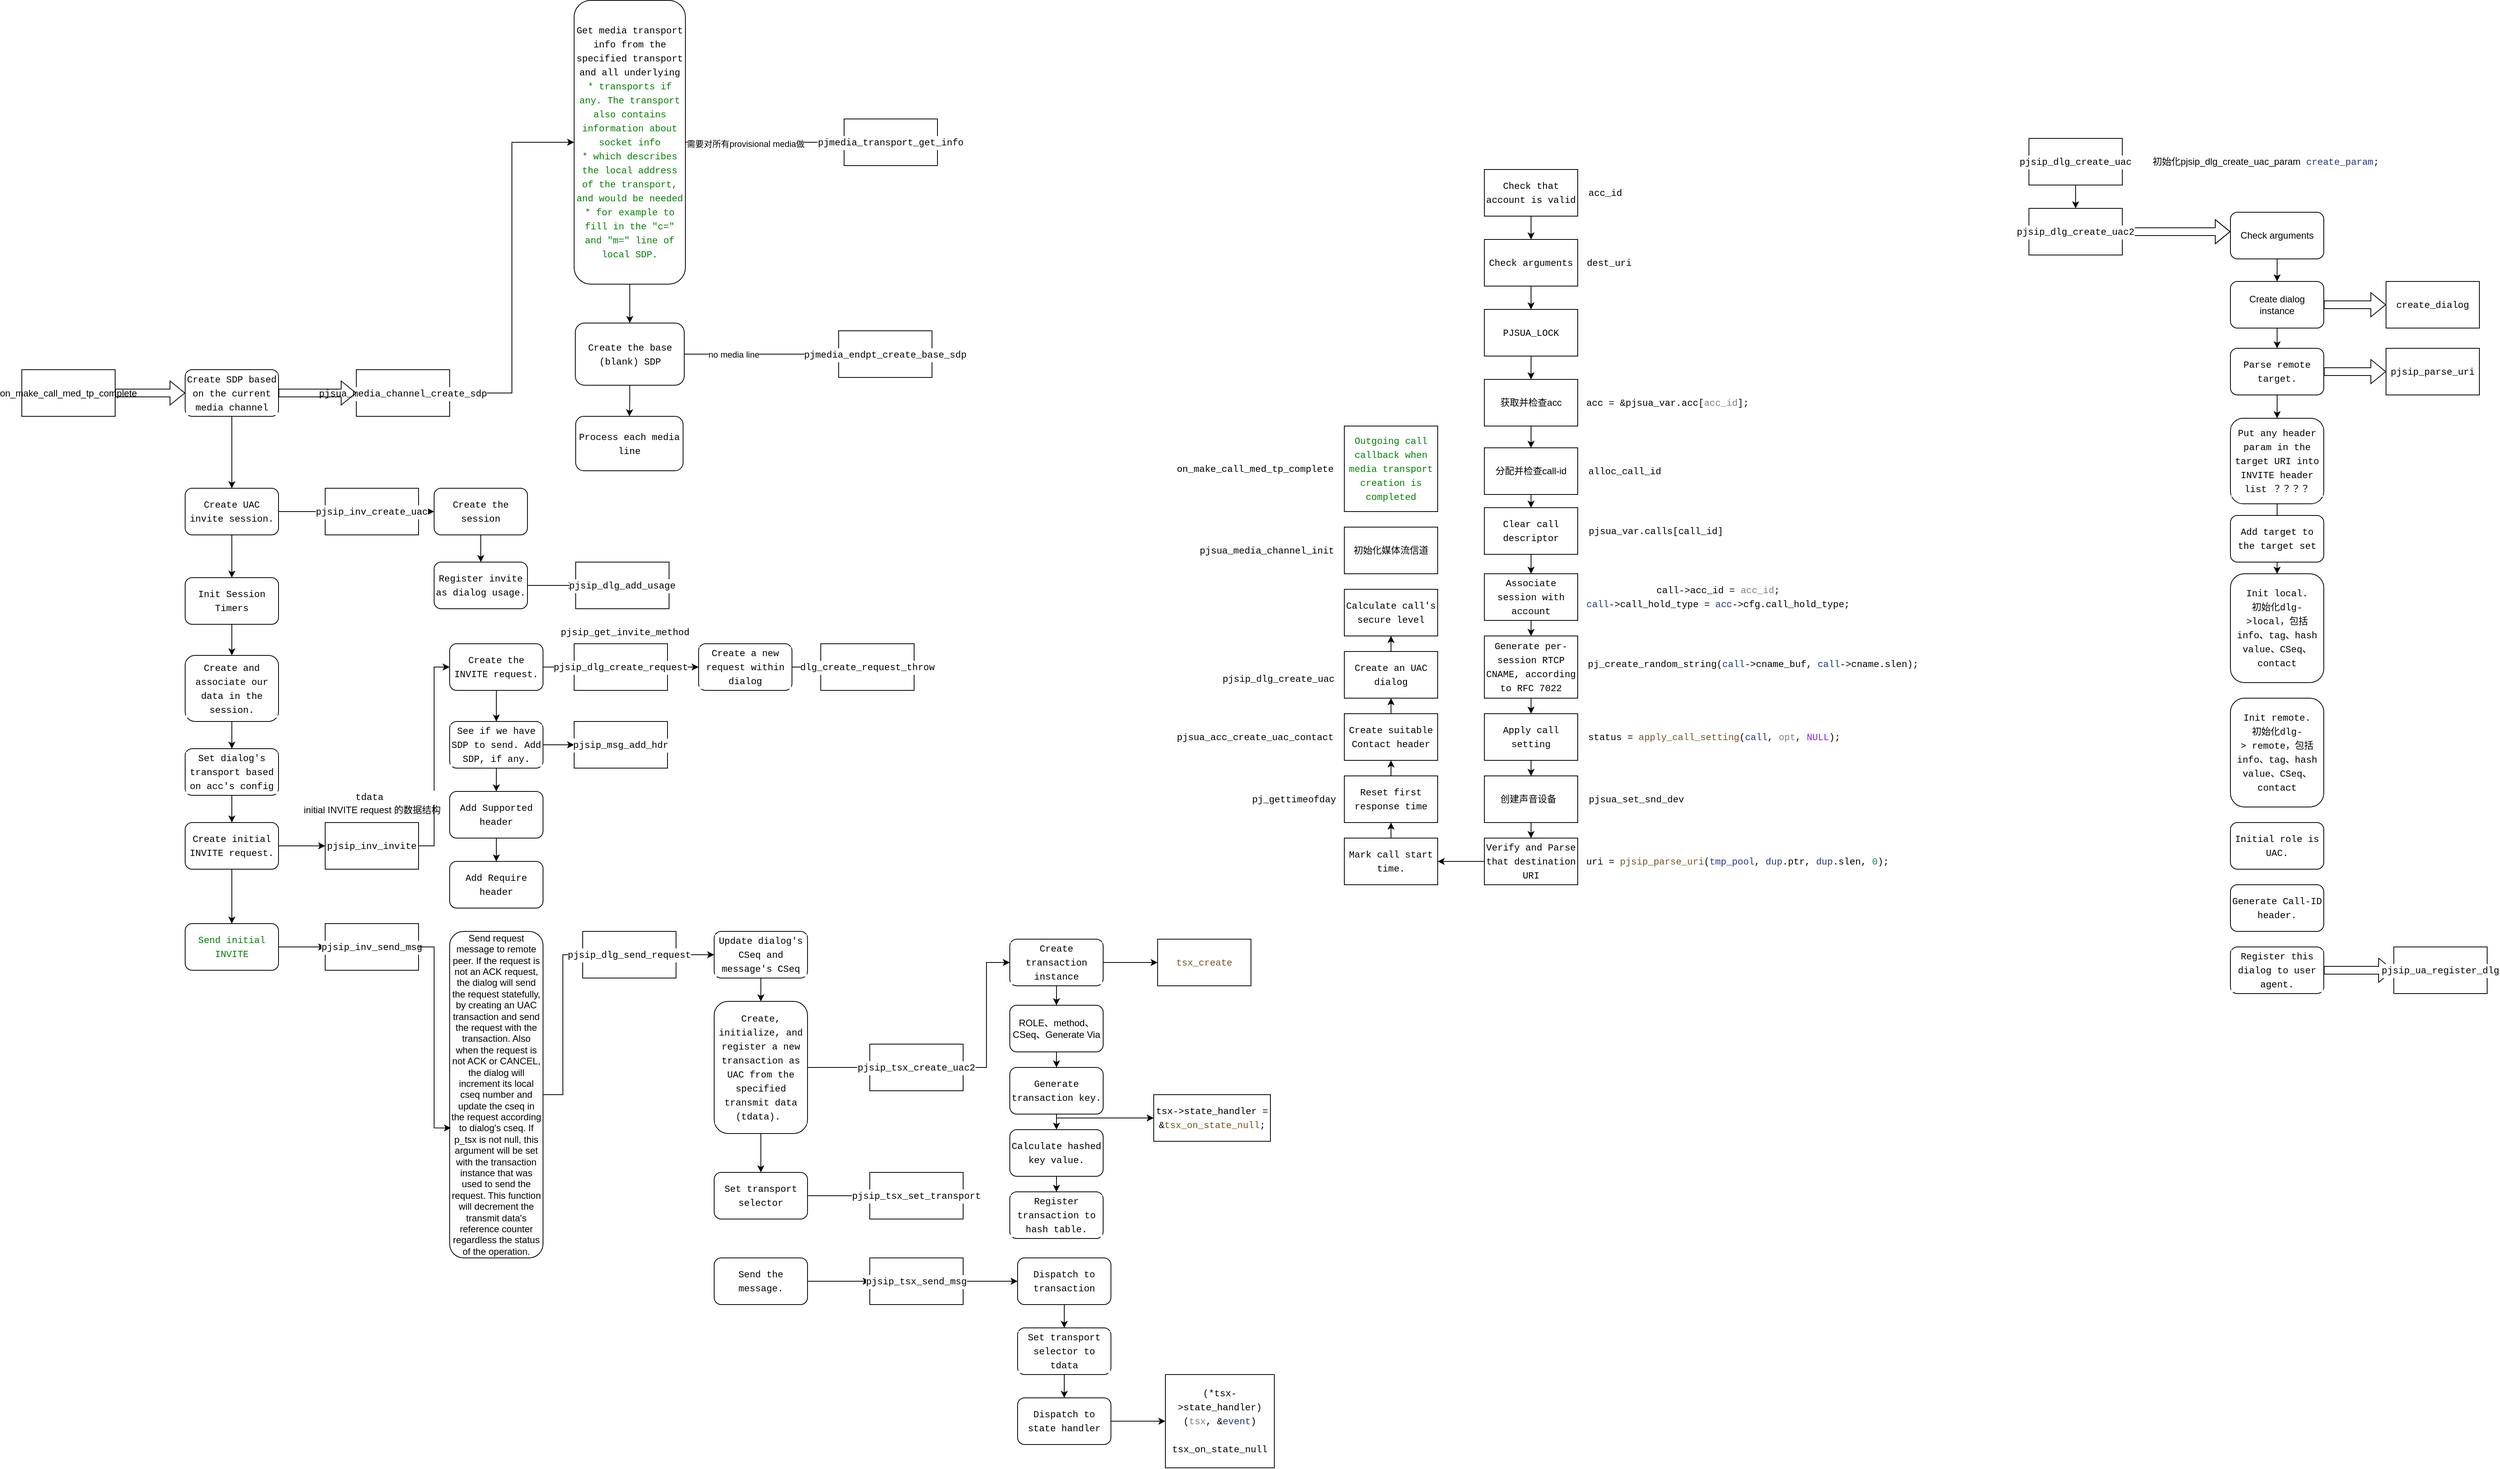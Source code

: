 <mxfile version="23.0.2" type="device">
  <diagram name="第 1 页" id="OTfgh2IuMeboOrYCifwz">
    <mxGraphModel dx="3644" dy="2189" grid="1" gridSize="10" guides="1" tooltips="1" connect="1" arrows="1" fold="1" page="1" pageScale="1" pageWidth="827" pageHeight="1169" math="0" shadow="0">
      <root>
        <mxCell id="0" />
        <mxCell id="1" parent="0" />
        <mxCell id="o_ZeePv5BL5h0-zww4gV-3" style="edgeStyle=orthogonalEdgeStyle;rounded=0;orthogonalLoop=1;jettySize=auto;html=1;exitX=0.5;exitY=1;exitDx=0;exitDy=0;entryX=0.5;entryY=0;entryDx=0;entryDy=0;" edge="1" parent="1" source="o_ZeePv5BL5h0-zww4gV-1" target="o_ZeePv5BL5h0-zww4gV-2">
          <mxGeometry relative="1" as="geometry" />
        </mxCell>
        <mxCell id="o_ZeePv5BL5h0-zww4gV-1" value="&lt;div style=&quot;background-color: rgb(255, 255, 255); font-family: Menlo, Monaco, &amp;quot;Courier New&amp;quot;, monospace; line-height: 18px;&quot;&gt;Check that account is valid&lt;/div&gt;" style="rounded=0;whiteSpace=wrap;html=1;" vertex="1" parent="1">
          <mxGeometry x="330" y="90" width="120" height="60" as="geometry" />
        </mxCell>
        <mxCell id="o_ZeePv5BL5h0-zww4gV-7" value="" style="edgeStyle=orthogonalEdgeStyle;rounded=0;orthogonalLoop=1;jettySize=auto;html=1;" edge="1" parent="1" source="o_ZeePv5BL5h0-zww4gV-2" target="o_ZeePv5BL5h0-zww4gV-6">
          <mxGeometry relative="1" as="geometry" />
        </mxCell>
        <mxCell id="o_ZeePv5BL5h0-zww4gV-2" value="&lt;div style=&quot;background-color: rgb(255, 255, 255); font-family: Menlo, Monaco, &amp;quot;Courier New&amp;quot;, monospace; line-height: 18px;&quot;&gt;Check arguments&lt;/div&gt;" style="rounded=0;whiteSpace=wrap;html=1;" vertex="1" parent="1">
          <mxGeometry x="330" y="180" width="120" height="60" as="geometry" />
        </mxCell>
        <mxCell id="o_ZeePv5BL5h0-zww4gV-4" value="&lt;div style=&quot;background-color: rgb(255, 255, 255); font-family: Menlo, Monaco, &amp;quot;Courier New&amp;quot;, monospace; line-height: 18px;&quot;&gt;acc_id&lt;/div&gt;" style="text;html=1;align=center;verticalAlign=middle;resizable=0;points=[];autosize=1;strokeColor=none;fillColor=none;" vertex="1" parent="1">
          <mxGeometry x="450" y="105" width="70" height="30" as="geometry" />
        </mxCell>
        <mxCell id="o_ZeePv5BL5h0-zww4gV-5" value="&lt;div style=&quot;background-color: rgb(255, 255, 255); font-family: Menlo, Monaco, &amp;quot;Courier New&amp;quot;, monospace; line-height: 18px;&quot;&gt;dest_uri&lt;/div&gt;" style="text;html=1;align=center;verticalAlign=middle;resizable=0;points=[];autosize=1;strokeColor=none;fillColor=none;" vertex="1" parent="1">
          <mxGeometry x="450" y="195" width="80" height="30" as="geometry" />
        </mxCell>
        <mxCell id="o_ZeePv5BL5h0-zww4gV-9" value="" style="edgeStyle=orthogonalEdgeStyle;rounded=0;orthogonalLoop=1;jettySize=auto;html=1;" edge="1" parent="1" source="o_ZeePv5BL5h0-zww4gV-6" target="o_ZeePv5BL5h0-zww4gV-8">
          <mxGeometry relative="1" as="geometry" />
        </mxCell>
        <mxCell id="o_ZeePv5BL5h0-zww4gV-6" value="&lt;div style=&quot;background-color: rgb(255, 255, 255); font-family: Menlo, Monaco, &amp;quot;Courier New&amp;quot;, monospace; line-height: 18px;&quot;&gt;PJSUA_LOCK&lt;/div&gt;" style="whiteSpace=wrap;html=1;rounded=0;" vertex="1" parent="1">
          <mxGeometry x="330" y="270" width="120" height="60" as="geometry" />
        </mxCell>
        <mxCell id="o_ZeePv5BL5h0-zww4gV-13" value="" style="edgeStyle=orthogonalEdgeStyle;rounded=0;orthogonalLoop=1;jettySize=auto;html=1;" edge="1" parent="1" source="o_ZeePv5BL5h0-zww4gV-8" target="o_ZeePv5BL5h0-zww4gV-11">
          <mxGeometry relative="1" as="geometry" />
        </mxCell>
        <mxCell id="o_ZeePv5BL5h0-zww4gV-8" value="获取并检查acc" style="rounded=0;whiteSpace=wrap;html=1;" vertex="1" parent="1">
          <mxGeometry x="330" y="360" width="120" height="60" as="geometry" />
        </mxCell>
        <mxCell id="o_ZeePv5BL5h0-zww4gV-10" value="&lt;div style=&quot;background-color: rgb(255, 255, 255); font-family: Menlo, Monaco, &amp;quot;Courier New&amp;quot;, monospace; line-height: 18px;&quot;&gt;acc = &amp;amp;pjsua_var.acc[&lt;span style=&quot;color: #808080;&quot;&gt;acc_id&lt;/span&gt;];&lt;/div&gt;" style="text;html=1;align=center;verticalAlign=middle;resizable=0;points=[];autosize=1;strokeColor=none;fillColor=none;" vertex="1" parent="1">
          <mxGeometry x="450" y="375" width="230" height="30" as="geometry" />
        </mxCell>
        <mxCell id="o_ZeePv5BL5h0-zww4gV-16" style="edgeStyle=orthogonalEdgeStyle;rounded=0;orthogonalLoop=1;jettySize=auto;html=1;exitX=0.5;exitY=1;exitDx=0;exitDy=0;entryX=0.5;entryY=0;entryDx=0;entryDy=0;" edge="1" parent="1" source="o_ZeePv5BL5h0-zww4gV-11" target="o_ZeePv5BL5h0-zww4gV-14">
          <mxGeometry relative="1" as="geometry" />
        </mxCell>
        <mxCell id="o_ZeePv5BL5h0-zww4gV-11" value="分配并检查call-id" style="rounded=0;whiteSpace=wrap;html=1;" vertex="1" parent="1">
          <mxGeometry x="330" y="448" width="120" height="60" as="geometry" />
        </mxCell>
        <mxCell id="o_ZeePv5BL5h0-zww4gV-12" value="&lt;div style=&quot;background-color: rgb(255, 255, 255); font-family: Menlo, Monaco, &amp;quot;Courier New&amp;quot;, monospace; line-height: 18px;&quot;&gt;alloc_call_id&lt;/div&gt;" style="text;html=1;align=center;verticalAlign=middle;resizable=0;points=[];autosize=1;strokeColor=none;fillColor=none;" vertex="1" parent="1">
          <mxGeometry x="450" y="463" width="120" height="30" as="geometry" />
        </mxCell>
        <mxCell id="o_ZeePv5BL5h0-zww4gV-19" style="edgeStyle=orthogonalEdgeStyle;rounded=0;orthogonalLoop=1;jettySize=auto;html=1;exitX=0.5;exitY=1;exitDx=0;exitDy=0;entryX=0.5;entryY=0;entryDx=0;entryDy=0;" edge="1" parent="1" source="o_ZeePv5BL5h0-zww4gV-14" target="o_ZeePv5BL5h0-zww4gV-17">
          <mxGeometry relative="1" as="geometry" />
        </mxCell>
        <mxCell id="o_ZeePv5BL5h0-zww4gV-14" value="&lt;div style=&quot;background-color: rgb(255, 255, 255); font-family: Menlo, Monaco, &amp;quot;Courier New&amp;quot;, monospace; line-height: 18px;&quot;&gt;Clear call descriptor&lt;/div&gt;" style="rounded=0;whiteSpace=wrap;html=1;" vertex="1" parent="1">
          <mxGeometry x="330" y="525" width="120" height="60" as="geometry" />
        </mxCell>
        <mxCell id="o_ZeePv5BL5h0-zww4gV-15" value="&lt;div style=&quot;background-color: rgb(255, 255, 255); font-family: Menlo, Monaco, &amp;quot;Courier New&amp;quot;, monospace; line-height: 18px;&quot;&gt;pjsua_var.calls[call_id]&lt;br&gt;&lt;/div&gt;" style="text;html=1;align=center;verticalAlign=middle;resizable=0;points=[];autosize=1;strokeColor=none;fillColor=none;" vertex="1" parent="1">
          <mxGeometry x="450" y="540" width="200" height="30" as="geometry" />
        </mxCell>
        <mxCell id="o_ZeePv5BL5h0-zww4gV-21" style="edgeStyle=orthogonalEdgeStyle;rounded=0;orthogonalLoop=1;jettySize=auto;html=1;exitX=0.5;exitY=1;exitDx=0;exitDy=0;entryX=0.5;entryY=0;entryDx=0;entryDy=0;" edge="1" parent="1" source="o_ZeePv5BL5h0-zww4gV-17" target="o_ZeePv5BL5h0-zww4gV-20">
          <mxGeometry relative="1" as="geometry" />
        </mxCell>
        <mxCell id="o_ZeePv5BL5h0-zww4gV-17" value="&lt;div style=&quot;background-color: rgb(255, 255, 255); font-family: Menlo, Monaco, &amp;quot;Courier New&amp;quot;, monospace; line-height: 18px;&quot;&gt;Associate session with account&lt;/div&gt;" style="rounded=0;whiteSpace=wrap;html=1;" vertex="1" parent="1">
          <mxGeometry x="330" y="610" width="120" height="60" as="geometry" />
        </mxCell>
        <mxCell id="o_ZeePv5BL5h0-zww4gV-18" value="&lt;div style=&quot;background-color: rgb(255, 255, 255); font-family: Menlo, Monaco, &amp;quot;Courier New&amp;quot;, monospace; line-height: 18px;&quot;&gt;&lt;div&gt;call-&amp;gt;acc_id = &lt;span style=&quot;color: #808080;&quot;&gt;acc_id&lt;/span&gt;;&lt;/div&gt;&lt;div&gt;    &lt;span style=&quot;color: #1f377f;&quot;&gt;call&lt;/span&gt;-&amp;gt;call_hold_type = &lt;span style=&quot;color: #1f377f;&quot;&gt;acc&lt;/span&gt;-&amp;gt;cfg.call_hold_type;&lt;/div&gt;&lt;/div&gt;" style="text;html=1;align=center;verticalAlign=middle;resizable=0;points=[];autosize=1;strokeColor=none;fillColor=none;" vertex="1" parent="1">
          <mxGeometry x="450" y="615" width="360" height="50" as="geometry" />
        </mxCell>
        <mxCell id="o_ZeePv5BL5h0-zww4gV-25" style="edgeStyle=orthogonalEdgeStyle;rounded=0;orthogonalLoop=1;jettySize=auto;html=1;exitX=0.5;exitY=1;exitDx=0;exitDy=0;entryX=0.5;entryY=0;entryDx=0;entryDy=0;" edge="1" parent="1" source="o_ZeePv5BL5h0-zww4gV-20" target="o_ZeePv5BL5h0-zww4gV-23">
          <mxGeometry relative="1" as="geometry" />
        </mxCell>
        <mxCell id="o_ZeePv5BL5h0-zww4gV-20" value="&lt;div style=&quot;background-color: rgb(255, 255, 255); font-family: Menlo, Monaco, &amp;quot;Courier New&amp;quot;, monospace; line-height: 18px;&quot;&gt;Generate per-session RTCP CNAME, according to RFC 7022&lt;/div&gt;" style="rounded=0;whiteSpace=wrap;html=1;" vertex="1" parent="1">
          <mxGeometry x="330" y="690" width="120" height="80" as="geometry" />
        </mxCell>
        <mxCell id="o_ZeePv5BL5h0-zww4gV-22" value="&lt;div style=&quot;background-color: rgb(255, 255, 255); font-family: Menlo, Monaco, &amp;quot;Courier New&amp;quot;, monospace; line-height: 18px;&quot;&gt;&lt;div&gt;    pj_create_random_string(&lt;span style=&quot;color: #1f377f;&quot;&gt;call&lt;/span&gt;-&amp;gt;cname_buf, &lt;span style=&quot;color: #1f377f;&quot;&gt;call&lt;/span&gt;-&amp;gt;cname.slen);&lt;/div&gt;&lt;br&gt;&lt;/div&gt;" style="text;html=1;align=center;verticalAlign=middle;resizable=0;points=[];autosize=1;strokeColor=none;fillColor=none;" vertex="1" parent="1">
          <mxGeometry x="450" y="710" width="450" height="50" as="geometry" />
        </mxCell>
        <mxCell id="o_ZeePv5BL5h0-zww4gV-28" style="edgeStyle=orthogonalEdgeStyle;rounded=0;orthogonalLoop=1;jettySize=auto;html=1;exitX=0.5;exitY=1;exitDx=0;exitDy=0;entryX=0.5;entryY=0;entryDx=0;entryDy=0;" edge="1" parent="1" source="o_ZeePv5BL5h0-zww4gV-23" target="o_ZeePv5BL5h0-zww4gV-26">
          <mxGeometry relative="1" as="geometry" />
        </mxCell>
        <mxCell id="o_ZeePv5BL5h0-zww4gV-23" value="&lt;div style=&quot;background-color: rgb(255, 255, 255); font-family: Menlo, Monaco, &amp;quot;Courier New&amp;quot;, monospace; line-height: 18px;&quot;&gt;Apply call setting&lt;/div&gt;" style="rounded=0;whiteSpace=wrap;html=1;" vertex="1" parent="1">
          <mxGeometry x="330" y="790" width="120" height="60" as="geometry" />
        </mxCell>
        <mxCell id="o_ZeePv5BL5h0-zww4gV-24" value="&lt;div style=&quot;background-color: rgb(255, 255, 255); font-family: Menlo, Monaco, &amp;quot;Courier New&amp;quot;, monospace; line-height: 18px;&quot;&gt;status = &lt;span style=&quot;color: #74531f;&quot;&gt;apply_call_setting&lt;/span&gt;(&lt;span style=&quot;color: #1f377f;&quot;&gt;call&lt;/span&gt;, &lt;span style=&quot;color: #808080;&quot;&gt;opt&lt;/span&gt;, &lt;span style=&quot;color: #8a1bff;&quot;&gt;NULL&lt;/span&gt;);&lt;/div&gt;" style="text;html=1;align=center;verticalAlign=middle;resizable=0;points=[];autosize=1;strokeColor=none;fillColor=none;" vertex="1" parent="1">
          <mxGeometry x="450" y="805" width="350" height="30" as="geometry" />
        </mxCell>
        <mxCell id="o_ZeePv5BL5h0-zww4gV-33" value="" style="edgeStyle=orthogonalEdgeStyle;rounded=0;orthogonalLoop=1;jettySize=auto;html=1;" edge="1" parent="1" source="o_ZeePv5BL5h0-zww4gV-26" target="o_ZeePv5BL5h0-zww4gV-29">
          <mxGeometry relative="1" as="geometry" />
        </mxCell>
        <mxCell id="o_ZeePv5BL5h0-zww4gV-26" value="创建声音设备&amp;nbsp;&amp;nbsp;" style="rounded=0;whiteSpace=wrap;html=1;" vertex="1" parent="1">
          <mxGeometry x="330" y="870" width="120" height="60" as="geometry" />
        </mxCell>
        <mxCell id="o_ZeePv5BL5h0-zww4gV-27" value="&lt;div style=&quot;background-color: rgb(255, 255, 255); font-family: Menlo, Monaco, &amp;quot;Courier New&amp;quot;, monospace; line-height: 18px;&quot;&gt;pjsua_set_snd_dev&lt;/div&gt;" style="text;html=1;align=center;verticalAlign=middle;resizable=0;points=[];autosize=1;strokeColor=none;fillColor=none;" vertex="1" parent="1">
          <mxGeometry x="450" y="885" width="150" height="30" as="geometry" />
        </mxCell>
        <mxCell id="o_ZeePv5BL5h0-zww4gV-32" value="" style="edgeStyle=orthogonalEdgeStyle;rounded=0;orthogonalLoop=1;jettySize=auto;html=1;" edge="1" parent="1" source="o_ZeePv5BL5h0-zww4gV-29" target="o_ZeePv5BL5h0-zww4gV-31">
          <mxGeometry relative="1" as="geometry" />
        </mxCell>
        <mxCell id="o_ZeePv5BL5h0-zww4gV-29" value="&lt;div style=&quot;background-color: rgb(255, 255, 255); font-family: Menlo, Monaco, &amp;quot;Courier New&amp;quot;, monospace; line-height: 18px;&quot;&gt;Verify and Parse that destination URI &lt;/div&gt;" style="rounded=0;whiteSpace=wrap;html=1;" vertex="1" parent="1">
          <mxGeometry x="330" y="950" width="120" height="60" as="geometry" />
        </mxCell>
        <mxCell id="o_ZeePv5BL5h0-zww4gV-30" value="&lt;div style=&quot;background-color: rgb(255, 255, 255); font-family: Menlo, Monaco, &amp;quot;Courier New&amp;quot;, monospace; line-height: 18px;&quot;&gt;uri = &lt;span style=&quot;color: #74531f;&quot;&gt;pjsip_parse_uri&lt;/span&gt;(&lt;span style=&quot;color: #1f377f;&quot;&gt;tmp_pool&lt;/span&gt;, &lt;span style=&quot;color: #1f377f;&quot;&gt;dup&lt;/span&gt;.ptr, &lt;span style=&quot;color: #1f377f;&quot;&gt;dup&lt;/span&gt;.slen, &lt;span style=&quot;color: #098658;&quot;&gt;0&lt;/span&gt;);&lt;/div&gt;" style="text;html=1;align=center;verticalAlign=middle;resizable=0;points=[];autosize=1;strokeColor=none;fillColor=none;" vertex="1" parent="1">
          <mxGeometry x="450" y="965" width="410" height="30" as="geometry" />
        </mxCell>
        <mxCell id="o_ZeePv5BL5h0-zww4gV-39" style="edgeStyle=orthogonalEdgeStyle;rounded=0;orthogonalLoop=1;jettySize=auto;html=1;exitX=0.5;exitY=0;exitDx=0;exitDy=0;entryX=0.5;entryY=1;entryDx=0;entryDy=0;" edge="1" parent="1" source="o_ZeePv5BL5h0-zww4gV-31" target="o_ZeePv5BL5h0-zww4gV-34">
          <mxGeometry relative="1" as="geometry" />
        </mxCell>
        <mxCell id="o_ZeePv5BL5h0-zww4gV-31" value="&lt;div style=&quot;background-color: rgb(255, 255, 255); font-family: Menlo, Monaco, &amp;quot;Courier New&amp;quot;, monospace; line-height: 18px;&quot;&gt;Mark call start time.&lt;/div&gt;" style="rounded=0;whiteSpace=wrap;html=1;" vertex="1" parent="1">
          <mxGeometry x="150" y="950" width="120" height="60" as="geometry" />
        </mxCell>
        <mxCell id="o_ZeePv5BL5h0-zww4gV-40" style="edgeStyle=orthogonalEdgeStyle;rounded=0;orthogonalLoop=1;jettySize=auto;html=1;exitX=0.5;exitY=0;exitDx=0;exitDy=0;entryX=0.5;entryY=1;entryDx=0;entryDy=0;" edge="1" parent="1" source="o_ZeePv5BL5h0-zww4gV-34" target="o_ZeePv5BL5h0-zww4gV-36">
          <mxGeometry relative="1" as="geometry" />
        </mxCell>
        <mxCell id="o_ZeePv5BL5h0-zww4gV-34" value="&lt;div style=&quot;background-color: rgb(255, 255, 255); font-family: Menlo, Monaco, &amp;quot;Courier New&amp;quot;, monospace; line-height: 18px;&quot;&gt;Reset first response time&lt;/div&gt;" style="rounded=0;whiteSpace=wrap;html=1;" vertex="1" parent="1">
          <mxGeometry x="150" y="870" width="120" height="60" as="geometry" />
        </mxCell>
        <mxCell id="o_ZeePv5BL5h0-zww4gV-35" value="&lt;div style=&quot;background-color: rgb(255, 255, 255); font-family: Menlo, Monaco, &amp;quot;Courier New&amp;quot;, monospace; line-height: 18px;&quot;&gt;pj_gettimeofday&lt;/div&gt;" style="text;html=1;align=center;verticalAlign=middle;resizable=0;points=[];autosize=1;strokeColor=none;fillColor=none;" vertex="1" parent="1">
          <mxGeometry x="20" y="885" width="130" height="30" as="geometry" />
        </mxCell>
        <mxCell id="o_ZeePv5BL5h0-zww4gV-41" style="edgeStyle=orthogonalEdgeStyle;rounded=0;orthogonalLoop=1;jettySize=auto;html=1;exitX=0.5;exitY=0;exitDx=0;exitDy=0;entryX=0.5;entryY=1;entryDx=0;entryDy=0;" edge="1" parent="1" source="o_ZeePv5BL5h0-zww4gV-36" target="o_ZeePv5BL5h0-zww4gV-38">
          <mxGeometry relative="1" as="geometry" />
        </mxCell>
        <mxCell id="o_ZeePv5BL5h0-zww4gV-36" value="&lt;div style=&quot;background-color: rgb(255, 255, 255); font-family: Menlo, Monaco, &amp;quot;Courier New&amp;quot;, monospace; line-height: 18px;&quot;&gt;Create suitable Contact header&lt;/div&gt;" style="rounded=0;whiteSpace=wrap;html=1;" vertex="1" parent="1">
          <mxGeometry x="150" y="790" width="120" height="60" as="geometry" />
        </mxCell>
        <mxCell id="o_ZeePv5BL5h0-zww4gV-37" value="&lt;div style=&quot;background-color: rgb(255, 255, 255); font-family: Menlo, Monaco, &amp;quot;Courier New&amp;quot;, monospace; line-height: 18px;&quot;&gt;pjsua_acc_create_uac_contact&lt;/div&gt;" style="text;html=1;align=center;verticalAlign=middle;resizable=0;points=[];autosize=1;strokeColor=none;fillColor=none;" vertex="1" parent="1">
          <mxGeometry x="-80" y="805" width="230" height="30" as="geometry" />
        </mxCell>
        <mxCell id="o_ZeePv5BL5h0-zww4gV-87" value="" style="edgeStyle=orthogonalEdgeStyle;rounded=0;orthogonalLoop=1;jettySize=auto;html=1;" edge="1" parent="1" source="o_ZeePv5BL5h0-zww4gV-38" target="o_ZeePv5BL5h0-zww4gV-86">
          <mxGeometry relative="1" as="geometry" />
        </mxCell>
        <mxCell id="o_ZeePv5BL5h0-zww4gV-38" value="&lt;div style=&quot;background-color: rgb(255, 255, 255); font-family: Menlo, Monaco, &amp;quot;Courier New&amp;quot;, monospace; line-height: 18px;&quot;&gt;Create an UAC dialog&lt;/div&gt;" style="rounded=0;whiteSpace=wrap;html=1;" vertex="1" parent="1">
          <mxGeometry x="150" y="710" width="120" height="60" as="geometry" />
        </mxCell>
        <mxCell id="o_ZeePv5BL5h0-zww4gV-42" value="&lt;div style=&quot;background-color: rgb(255, 255, 255); font-family: Menlo, Monaco, &amp;quot;Courier New&amp;quot;, monospace; line-height: 18px;&quot;&gt;pjsip_dlg_create_uac&lt;/div&gt;" style="text;html=1;align=center;verticalAlign=middle;resizable=0;points=[];autosize=1;strokeColor=none;fillColor=none;" vertex="1" parent="1">
          <mxGeometry x="-20" y="730" width="170" height="30" as="geometry" />
        </mxCell>
        <mxCell id="o_ZeePv5BL5h0-zww4gV-55" value="" style="edgeStyle=orthogonalEdgeStyle;rounded=0;orthogonalLoop=1;jettySize=auto;html=1;" edge="1" parent="1" source="o_ZeePv5BL5h0-zww4gV-47" target="o_ZeePv5BL5h0-zww4gV-53">
          <mxGeometry relative="1" as="geometry" />
        </mxCell>
        <mxCell id="o_ZeePv5BL5h0-zww4gV-47" value="&lt;div style=&quot;background-color: rgb(255, 255, 255); font-family: Menlo, Monaco, &amp;quot;Courier New&amp;quot;, monospace; line-height: 18px;&quot;&gt;pjsip_dlg_create_uac&lt;/div&gt;" style="whiteSpace=wrap;html=1;" vertex="1" parent="1">
          <mxGeometry x="1030" y="50" width="120" height="60" as="geometry" />
        </mxCell>
        <mxCell id="o_ZeePv5BL5h0-zww4gV-57" style="edgeStyle=entityRelationEdgeStyle;rounded=0;orthogonalLoop=1;jettySize=auto;html=1;exitX=1;exitY=0.5;exitDx=0;exitDy=0;shape=flexArrow;" edge="1" parent="1" source="o_ZeePv5BL5h0-zww4gV-53">
          <mxGeometry relative="1" as="geometry">
            <mxPoint x="1289" y="170" as="targetPoint" />
          </mxGeometry>
        </mxCell>
        <mxCell id="o_ZeePv5BL5h0-zww4gV-53" value="&lt;div style=&quot;background-color: rgb(255, 255, 255); font-family: Menlo, Monaco, &amp;quot;Courier New&amp;quot;, monospace; line-height: 18px;&quot;&gt;pjsip_dlg_create_uac2&lt;/div&gt;" style="whiteSpace=wrap;html=1;" vertex="1" parent="1">
          <mxGeometry x="1030" y="140" width="120" height="60" as="geometry" />
        </mxCell>
        <mxCell id="o_ZeePv5BL5h0-zww4gV-54" value="初始化pjsip_dlg_create_uac_param&lt;span style=&quot;background-color: rgb(255, 255, 255); font-family: Menlo, Monaco, &amp;quot;Courier New&amp;quot;, monospace;&quot;&gt; &lt;/span&gt;&lt;span style=&quot;font-family: Menlo, Monaco, &amp;quot;Courier New&amp;quot;, monospace; color: rgb(31, 55, 127);&quot;&gt;create_param&lt;/span&gt;&lt;span style=&quot;background-color: rgb(255, 255, 255); font-family: Menlo, Monaco, &amp;quot;Courier New&amp;quot;, monospace;&quot;&gt;;&lt;/span&gt;" style="text;html=1;align=center;verticalAlign=middle;resizable=0;points=[];autosize=1;strokeColor=none;fillColor=none;" vertex="1" parent="1">
          <mxGeometry x="1179" y="65" width="310" height="30" as="geometry" />
        </mxCell>
        <mxCell id="o_ZeePv5BL5h0-zww4gV-66" style="edgeStyle=orthogonalEdgeStyle;rounded=0;orthogonalLoop=1;jettySize=auto;html=1;exitX=0.5;exitY=1;exitDx=0;exitDy=0;" edge="1" parent="1" source="o_ZeePv5BL5h0-zww4gV-63" target="o_ZeePv5BL5h0-zww4gV-64">
          <mxGeometry relative="1" as="geometry" />
        </mxCell>
        <mxCell id="o_ZeePv5BL5h0-zww4gV-63" value="Check arguments" style="rounded=1;whiteSpace=wrap;html=1;" vertex="1" parent="1">
          <mxGeometry x="1289" y="145" width="120" height="60" as="geometry" />
        </mxCell>
        <mxCell id="o_ZeePv5BL5h0-zww4gV-68" value="" style="edgeStyle=orthogonalEdgeStyle;rounded=0;orthogonalLoop=1;jettySize=auto;html=1;shape=flexArrow;" edge="1" parent="1" source="o_ZeePv5BL5h0-zww4gV-64" target="o_ZeePv5BL5h0-zww4gV-67">
          <mxGeometry relative="1" as="geometry" />
        </mxCell>
        <mxCell id="o_ZeePv5BL5h0-zww4gV-71" value="" style="edgeStyle=orthogonalEdgeStyle;rounded=0;orthogonalLoop=1;jettySize=auto;html=1;" edge="1" parent="1" source="o_ZeePv5BL5h0-zww4gV-64" target="o_ZeePv5BL5h0-zww4gV-70">
          <mxGeometry relative="1" as="geometry" />
        </mxCell>
        <mxCell id="o_ZeePv5BL5h0-zww4gV-64" value="Create dialog instance" style="rounded=1;whiteSpace=wrap;html=1;" vertex="1" parent="1">
          <mxGeometry x="1289" y="234" width="120" height="60" as="geometry" />
        </mxCell>
        <mxCell id="o_ZeePv5BL5h0-zww4gV-67" value="&lt;div style=&quot;background-color: rgb(255, 255, 255); font-family: Menlo, Monaco, &amp;quot;Courier New&amp;quot;, monospace; line-height: 18px;&quot;&gt;create_dialog&lt;/div&gt;" style="whiteSpace=wrap;html=1;" vertex="1" parent="1">
          <mxGeometry x="1489" y="234" width="120" height="60" as="geometry" />
        </mxCell>
        <mxCell id="o_ZeePv5BL5h0-zww4gV-73" value="" style="edgeStyle=orthogonalEdgeStyle;rounded=0;orthogonalLoop=1;jettySize=auto;html=1;shape=flexArrow;" edge="1" parent="1" source="o_ZeePv5BL5h0-zww4gV-70" target="o_ZeePv5BL5h0-zww4gV-72">
          <mxGeometry relative="1" as="geometry" />
        </mxCell>
        <mxCell id="o_ZeePv5BL5h0-zww4gV-75" value="" style="edgeStyle=orthogonalEdgeStyle;rounded=0;orthogonalLoop=1;jettySize=auto;html=1;" edge="1" parent="1" source="o_ZeePv5BL5h0-zww4gV-70" target="o_ZeePv5BL5h0-zww4gV-74">
          <mxGeometry relative="1" as="geometry" />
        </mxCell>
        <mxCell id="o_ZeePv5BL5h0-zww4gV-70" value="&lt;div style=&quot;background-color: rgb(255, 255, 255); font-family: Menlo, Monaco, &amp;quot;Courier New&amp;quot;, monospace; line-height: 18px;&quot;&gt;Parse remote target.&lt;/div&gt;" style="rounded=1;whiteSpace=wrap;html=1;" vertex="1" parent="1">
          <mxGeometry x="1289" y="320" width="120" height="60" as="geometry" />
        </mxCell>
        <mxCell id="o_ZeePv5BL5h0-zww4gV-72" value="&lt;div style=&quot;background-color: rgb(255, 255, 255); font-family: Menlo, Monaco, &amp;quot;Courier New&amp;quot;, monospace; line-height: 18px;&quot;&gt;pjsip_parse_uri&lt;/div&gt;" style="whiteSpace=wrap;html=1;" vertex="1" parent="1">
          <mxGeometry x="1489" y="320" width="120" height="60" as="geometry" />
        </mxCell>
        <mxCell id="o_ZeePv5BL5h0-zww4gV-79" value="" style="edgeStyle=orthogonalEdgeStyle;rounded=0;orthogonalLoop=1;jettySize=auto;html=1;" edge="1" parent="1" source="o_ZeePv5BL5h0-zww4gV-74" target="o_ZeePv5BL5h0-zww4gV-77">
          <mxGeometry relative="1" as="geometry" />
        </mxCell>
        <mxCell id="o_ZeePv5BL5h0-zww4gV-74" value="&lt;div style=&quot;background-color: rgb(255, 255, 255); font-family: Menlo, Monaco, &amp;quot;Courier New&amp;quot;, monospace; line-height: 18px;&quot;&gt;Put any header param in the target URI into INVITE header list ？？？？&lt;/div&gt;" style="rounded=1;whiteSpace=wrap;html=1;" vertex="1" parent="1">
          <mxGeometry x="1289" y="410" width="120" height="110" as="geometry" />
        </mxCell>
        <mxCell id="o_ZeePv5BL5h0-zww4gV-76" value="&lt;div style=&quot;background-color: rgb(255, 255, 255); font-family: Menlo, Monaco, &amp;quot;Courier New&amp;quot;, monospace; line-height: 18px;&quot;&gt;Add target to the target set&lt;/div&gt;" style="rounded=1;whiteSpace=wrap;html=1;" vertex="1" parent="1">
          <mxGeometry x="1289" y="535" width="120" height="60" as="geometry" />
        </mxCell>
        <mxCell id="o_ZeePv5BL5h0-zww4gV-77" value="&lt;div style=&quot;background-color: rgb(255, 255, 255); font-family: Menlo, Monaco, &amp;quot;Courier New&amp;quot;, monospace; line-height: 18px;&quot;&gt;Init local.&lt;/div&gt;&lt;div style=&quot;background-color: rgb(255, 255, 255); font-family: Menlo, Monaco, &amp;quot;Courier New&amp;quot;, monospace; line-height: 18px;&quot;&gt;初始化dlg&lt;span style=&quot;&quot;&gt;-&amp;gt;&lt;/span&gt;&lt;span style=&quot;&quot;&gt;local，包括info、&lt;/span&gt;tag、hash value、CSeq、contact&lt;/div&gt;" style="rounded=1;whiteSpace=wrap;html=1;" vertex="1" parent="1">
          <mxGeometry x="1289" y="610" width="120" height="140" as="geometry" />
        </mxCell>
        <mxCell id="o_ZeePv5BL5h0-zww4gV-78" value="&lt;div style=&quot;background-color: rgb(255, 255, 255); font-family: Menlo, Monaco, &amp;quot;Courier New&amp;quot;, monospace; line-height: 18px;&quot;&gt;Init remote.&lt;/div&gt;&lt;div style=&quot;background-color: rgb(255, 255, 255); font-family: Menlo, Monaco, &amp;quot;Courier New&amp;quot;, monospace; line-height: 18px;&quot;&gt;初始化dlg&lt;span style=&quot;&quot;&gt;-&amp;gt;&lt;/span&gt;&amp;nbsp;remote&lt;span style=&quot;&quot;&gt;，包括info、&lt;/span&gt;tag、hash value、CSeq、contact&lt;/div&gt;" style="rounded=1;whiteSpace=wrap;html=1;" vertex="1" parent="1">
          <mxGeometry x="1289" y="770" width="120" height="140" as="geometry" />
        </mxCell>
        <mxCell id="o_ZeePv5BL5h0-zww4gV-80" value="&lt;div style=&quot;background-color: rgb(255, 255, 255); font-family: Menlo, Monaco, &amp;quot;Courier New&amp;quot;, monospace; line-height: 18px;&quot;&gt;Initial role is UAC.&lt;/div&gt;" style="rounded=1;whiteSpace=wrap;html=1;" vertex="1" parent="1">
          <mxGeometry x="1289" y="930" width="120" height="60" as="geometry" />
        </mxCell>
        <mxCell id="o_ZeePv5BL5h0-zww4gV-81" value="&lt;div style=&quot;background-color: rgb(255, 255, 255); font-family: Menlo, Monaco, &amp;quot;Courier New&amp;quot;, monospace; line-height: 18px;&quot;&gt;Generate Call-ID header.&lt;/div&gt;" style="rounded=1;whiteSpace=wrap;html=1;" vertex="1" parent="1">
          <mxGeometry x="1289" y="1010" width="120" height="60" as="geometry" />
        </mxCell>
        <mxCell id="o_ZeePv5BL5h0-zww4gV-84" value="" style="edgeStyle=orthogonalEdgeStyle;rounded=0;orthogonalLoop=1;jettySize=auto;html=1;shape=flexArrow;" edge="1" parent="1" source="o_ZeePv5BL5h0-zww4gV-82" target="o_ZeePv5BL5h0-zww4gV-83">
          <mxGeometry relative="1" as="geometry" />
        </mxCell>
        <mxCell id="o_ZeePv5BL5h0-zww4gV-82" value="&lt;div style=&quot;background-color: rgb(255, 255, 255); font-family: Menlo, Monaco, &amp;quot;Courier New&amp;quot;, monospace; line-height: 18px;&quot;&gt;Register this dialog to user agent.&lt;/div&gt;" style="rounded=1;whiteSpace=wrap;html=1;" vertex="1" parent="1">
          <mxGeometry x="1289" y="1090" width="120" height="60" as="geometry" />
        </mxCell>
        <mxCell id="o_ZeePv5BL5h0-zww4gV-83" value="&lt;div style=&quot;background-color: rgb(255, 255, 255); font-family: Menlo, Monaco, &amp;quot;Courier New&amp;quot;, monospace; line-height: 18px;&quot;&gt;pjsip_ua_register_dlg&lt;/div&gt;" style="rounded=0;whiteSpace=wrap;html=1;" vertex="1" parent="1">
          <mxGeometry x="1499" y="1090" width="120" height="60" as="geometry" />
        </mxCell>
        <mxCell id="o_ZeePv5BL5h0-zww4gV-86" value="&lt;div style=&quot;background-color: rgb(255, 255, 255); font-family: Menlo, Monaco, &amp;quot;Courier New&amp;quot;, monospace; line-height: 18px;&quot;&gt;Calculate call&#39;s secure level&lt;/div&gt;" style="whiteSpace=wrap;html=1;" vertex="1" parent="1">
          <mxGeometry x="150" y="630" width="120" height="60" as="geometry" />
        </mxCell>
        <mxCell id="o_ZeePv5BL5h0-zww4gV-88" value="初始化媒体流信道" style="whiteSpace=wrap;html=1;" vertex="1" parent="1">
          <mxGeometry x="150" y="550" width="120" height="60" as="geometry" />
        </mxCell>
        <mxCell id="o_ZeePv5BL5h0-zww4gV-89" value="&lt;div style=&quot;background-color: rgb(255, 255, 255); font-family: Menlo, Monaco, &amp;quot;Courier New&amp;quot;, monospace; line-height: 18px;&quot;&gt;pjsua_media_channel_init&lt;/div&gt;" style="text;html=1;align=center;verticalAlign=middle;resizable=0;points=[];autosize=1;strokeColor=none;fillColor=none;" vertex="1" parent="1">
          <mxGeometry x="-50" y="565" width="200" height="30" as="geometry" />
        </mxCell>
        <mxCell id="o_ZeePv5BL5h0-zww4gV-90" value="&lt;meta charset=&quot;utf-8&quot;&gt;&lt;div style=&quot;color: rgb(0, 0, 0); background-color: rgb(255, 255, 255); font-family: Menlo, Monaco, &amp;quot;Courier New&amp;quot;, monospace; font-weight: normal; font-size: 12px; line-height: 18px;&quot;&gt;&lt;div&gt;&lt;span style=&quot;color: #008000;&quot;&gt;Outgoing call callback when media transport creation is completed&lt;/span&gt;&lt;/div&gt;&lt;/div&gt;" style="whiteSpace=wrap;html=1;" vertex="1" parent="1">
          <mxGeometry x="150" y="420" width="120" height="110" as="geometry" />
        </mxCell>
        <mxCell id="o_ZeePv5BL5h0-zww4gV-91" value="&lt;div style=&quot;background-color: rgb(255, 255, 255); font-family: Menlo, Monaco, &amp;quot;Courier New&amp;quot;, monospace; line-height: 18px;&quot;&gt;on_make_call_med_tp_complete&lt;/div&gt;" style="text;html=1;align=center;verticalAlign=middle;resizable=0;points=[];autosize=1;strokeColor=none;fillColor=none;" vertex="1" parent="1">
          <mxGeometry x="-80" y="460" width="230" height="30" as="geometry" />
        </mxCell>
        <mxCell id="o_ZeePv5BL5h0-zww4gV-101" style="edgeStyle=orthogonalEdgeStyle;rounded=0;orthogonalLoop=1;jettySize=auto;html=1;exitX=1;exitY=0.5;exitDx=0;exitDy=0;entryX=0;entryY=0.5;entryDx=0;entryDy=0;shape=flexArrow;" edge="1" parent="1" source="o_ZeePv5BL5h0-zww4gV-93" target="o_ZeePv5BL5h0-zww4gV-99">
          <mxGeometry relative="1" as="geometry" />
        </mxCell>
        <mxCell id="o_ZeePv5BL5h0-zww4gV-93" value="on_make_call_med_tp_complete" style="whiteSpace=wrap;html=1;" vertex="1" parent="1">
          <mxGeometry x="-1550" y="347.5" width="120" height="60" as="geometry" />
        </mxCell>
        <mxCell id="o_ZeePv5BL5h0-zww4gV-159" style="edgeStyle=orthogonalEdgeStyle;rounded=0;orthogonalLoop=1;jettySize=auto;html=1;exitX=1;exitY=0.5;exitDx=0;exitDy=0;entryX=0;entryY=0.5;entryDx=0;entryDy=0;" edge="1" parent="1" source="o_ZeePv5BL5h0-zww4gV-95" target="o_ZeePv5BL5h0-zww4gV-103">
          <mxGeometry relative="1" as="geometry" />
        </mxCell>
        <mxCell id="o_ZeePv5BL5h0-zww4gV-95" value="&lt;div style=&quot;background-color: rgb(255, 255, 255); font-family: Menlo, Monaco, &amp;quot;Courier New&amp;quot;, monospace; line-height: 18px;&quot;&gt;pjsua_media_channel_create_sdp&lt;/div&gt;" style="whiteSpace=wrap;html=1;" vertex="1" parent="1">
          <mxGeometry x="-1120" y="347.5" width="120" height="60" as="geometry" />
        </mxCell>
        <mxCell id="o_ZeePv5BL5h0-zww4gV-100" style="edgeStyle=orthogonalEdgeStyle;rounded=0;orthogonalLoop=1;jettySize=auto;html=1;exitX=1;exitY=0.5;exitDx=0;exitDy=0;entryX=0;entryY=0.5;entryDx=0;entryDy=0;shape=flexArrow;" edge="1" parent="1" source="o_ZeePv5BL5h0-zww4gV-99" target="o_ZeePv5BL5h0-zww4gV-95">
          <mxGeometry relative="1" as="geometry" />
        </mxCell>
        <mxCell id="o_ZeePv5BL5h0-zww4gV-123" style="edgeStyle=orthogonalEdgeStyle;rounded=0;orthogonalLoop=1;jettySize=auto;html=1;exitX=0.5;exitY=1;exitDx=0;exitDy=0;entryX=0.5;entryY=0;entryDx=0;entryDy=0;" edge="1" parent="1" source="o_ZeePv5BL5h0-zww4gV-99" target="o_ZeePv5BL5h0-zww4gV-121">
          <mxGeometry relative="1" as="geometry" />
        </mxCell>
        <mxCell id="o_ZeePv5BL5h0-zww4gV-99" value="&lt;div style=&quot;background-color: rgb(255, 255, 255); font-family: Menlo, Monaco, &amp;quot;Courier New&amp;quot;, monospace; line-height: 18px;&quot;&gt;Create SDP based on the current media channel&lt;/div&gt;" style="rounded=1;whiteSpace=wrap;html=1;" vertex="1" parent="1">
          <mxGeometry x="-1340" y="347.5" width="120" height="60" as="geometry" />
        </mxCell>
        <mxCell id="o_ZeePv5BL5h0-zww4gV-111" style="edgeStyle=orthogonalEdgeStyle;rounded=0;orthogonalLoop=1;jettySize=auto;html=1;exitX=0.5;exitY=1;exitDx=0;exitDy=0;" edge="1" parent="1" source="o_ZeePv5BL5h0-zww4gV-103" target="o_ZeePv5BL5h0-zww4gV-110">
          <mxGeometry relative="1" as="geometry" />
        </mxCell>
        <mxCell id="o_ZeePv5BL5h0-zww4gV-116" style="edgeStyle=orthogonalEdgeStyle;rounded=0;orthogonalLoop=1;jettySize=auto;html=1;exitX=1;exitY=0.5;exitDx=0;exitDy=0;entryX=0;entryY=0.5;entryDx=0;entryDy=0;" edge="1" parent="1" source="o_ZeePv5BL5h0-zww4gV-103" target="o_ZeePv5BL5h0-zww4gV-107">
          <mxGeometry relative="1" as="geometry" />
        </mxCell>
        <mxCell id="o_ZeePv5BL5h0-zww4gV-118" value="需要对所有provisional media做" style="edgeLabel;html=1;align=center;verticalAlign=middle;resizable=0;points=[];" vertex="1" connectable="0" parent="o_ZeePv5BL5h0-zww4gV-116">
          <mxGeometry x="-0.247" y="-2" relative="1" as="geometry">
            <mxPoint as="offset" />
          </mxGeometry>
        </mxCell>
        <mxCell id="o_ZeePv5BL5h0-zww4gV-103" value="&lt;div style=&quot;background-color: rgb(255, 255, 255); font-family: Menlo, Monaco, &amp;quot;Courier New&amp;quot;, monospace; line-height: 18px;&quot;&gt;&lt;div&gt;Get media transport info from the specified transport and all underlying &lt;/div&gt;&lt;div&gt;&lt;span style=&quot;color: #008000;&quot;&gt; * transports if any. The transport also contains information about socket info&lt;/span&gt;&lt;/div&gt;&lt;div&gt;&lt;span style=&quot;color: #008000;&quot;&gt; * which describes the local address of the transport, and would be needed&lt;/span&gt;&lt;/div&gt;&lt;div&gt;&lt;span style=&quot;color: #008000;&quot;&gt; * for example to fill in the &quot;c=&quot; and &quot;m=&quot; line of local SDP.&lt;/span&gt;&lt;/div&gt;&lt;/div&gt;" style="rounded=1;whiteSpace=wrap;html=1;" vertex="1" parent="1">
          <mxGeometry x="-840" y="-127.5" width="143" height="365" as="geometry" />
        </mxCell>
        <mxCell id="o_ZeePv5BL5h0-zww4gV-107" value="&lt;div style=&quot;background-color: rgb(255, 255, 255); font-family: Menlo, Monaco, &amp;quot;Courier New&amp;quot;, monospace; line-height: 18px;&quot;&gt;pjmedia_transport_get_info&lt;/div&gt;" style="whiteSpace=wrap;html=1;" vertex="1" parent="1">
          <mxGeometry x="-493" y="25" width="120" height="60" as="geometry" />
        </mxCell>
        <mxCell id="o_ZeePv5BL5h0-zww4gV-113" style="edgeStyle=orthogonalEdgeStyle;rounded=0;orthogonalLoop=1;jettySize=auto;html=1;exitX=1;exitY=0.5;exitDx=0;exitDy=0;entryX=0;entryY=0.5;entryDx=0;entryDy=0;" edge="1" parent="1" source="o_ZeePv5BL5h0-zww4gV-110" target="o_ZeePv5BL5h0-zww4gV-112">
          <mxGeometry relative="1" as="geometry" />
        </mxCell>
        <mxCell id="o_ZeePv5BL5h0-zww4gV-114" value="no media line" style="edgeLabel;html=1;align=center;verticalAlign=middle;resizable=0;points=[];" vertex="1" connectable="0" parent="o_ZeePv5BL5h0-zww4gV-113">
          <mxGeometry x="-0.365" relative="1" as="geometry">
            <mxPoint as="offset" />
          </mxGeometry>
        </mxCell>
        <mxCell id="o_ZeePv5BL5h0-zww4gV-120" value="" style="edgeStyle=orthogonalEdgeStyle;rounded=0;orthogonalLoop=1;jettySize=auto;html=1;" edge="1" parent="1" source="o_ZeePv5BL5h0-zww4gV-110" target="o_ZeePv5BL5h0-zww4gV-119">
          <mxGeometry relative="1" as="geometry" />
        </mxCell>
        <mxCell id="o_ZeePv5BL5h0-zww4gV-110" value="&lt;div style=&quot;background-color: rgb(255, 255, 255); font-family: Menlo, Monaco, &amp;quot;Courier New&amp;quot;, monospace; line-height: 18px;&quot;&gt;Create the base (blank) SDP&lt;/div&gt;" style="rounded=1;whiteSpace=wrap;html=1;" vertex="1" parent="1">
          <mxGeometry x="-838.5" y="287.5" width="140" height="80" as="geometry" />
        </mxCell>
        <mxCell id="o_ZeePv5BL5h0-zww4gV-112" value="&lt;div style=&quot;background-color: rgb(255, 255, 255); font-family: Menlo, Monaco, &amp;quot;Courier New&amp;quot;, monospace; line-height: 18px;&quot;&gt;pjmedia_endpt_create_base_sdp&lt;/div&gt;" style="whiteSpace=wrap;html=1;" vertex="1" parent="1">
          <mxGeometry x="-500" y="297.5" width="120" height="60" as="geometry" />
        </mxCell>
        <mxCell id="o_ZeePv5BL5h0-zww4gV-119" value="&lt;div style=&quot;background-color: rgb(255, 255, 255); font-family: Menlo, Monaco, &amp;quot;Courier New&amp;quot;, monospace; line-height: 18px;&quot;&gt;Process each media line&lt;/div&gt;" style="rounded=1;whiteSpace=wrap;html=1;" vertex="1" parent="1">
          <mxGeometry x="-838" y="407.5" width="138" height="70" as="geometry" />
        </mxCell>
        <mxCell id="o_ZeePv5BL5h0-zww4gV-124" style="edgeStyle=orthogonalEdgeStyle;rounded=0;orthogonalLoop=1;jettySize=auto;html=1;exitX=1;exitY=0.5;exitDx=0;exitDy=0;entryX=0;entryY=0.5;entryDx=0;entryDy=0;" edge="1" parent="1" source="o_ZeePv5BL5h0-zww4gV-121" target="o_ZeePv5BL5h0-zww4gV-122">
          <mxGeometry relative="1" as="geometry" />
        </mxCell>
        <mxCell id="o_ZeePv5BL5h0-zww4gV-130" value="" style="edgeStyle=orthogonalEdgeStyle;rounded=0;orthogonalLoop=1;jettySize=auto;html=1;" edge="1" parent="1" source="o_ZeePv5BL5h0-zww4gV-121" target="o_ZeePv5BL5h0-zww4gV-129">
          <mxGeometry relative="1" as="geometry" />
        </mxCell>
        <mxCell id="o_ZeePv5BL5h0-zww4gV-121" value="&lt;div style=&quot;background-color: rgb(255, 255, 255); font-family: Menlo, Monaco, &amp;quot;Courier New&amp;quot;, monospace; line-height: 18px;&quot;&gt;Create UAC invite session.&lt;/div&gt;" style="rounded=1;whiteSpace=wrap;html=1;" vertex="1" parent="1">
          <mxGeometry x="-1340" y="500" width="120" height="60" as="geometry" />
        </mxCell>
        <mxCell id="o_ZeePv5BL5h0-zww4gV-127" value="" style="edgeStyle=orthogonalEdgeStyle;rounded=0;orthogonalLoop=1;jettySize=auto;html=1;" edge="1" parent="1" source="o_ZeePv5BL5h0-zww4gV-122" target="o_ZeePv5BL5h0-zww4gV-125">
          <mxGeometry relative="1" as="geometry" />
        </mxCell>
        <mxCell id="o_ZeePv5BL5h0-zww4gV-122" value="&lt;div style=&quot;background-color: rgb(255, 255, 255); font-family: Menlo, Monaco, &amp;quot;Courier New&amp;quot;, monospace; line-height: 18px;&quot;&gt;pjsip_inv_create_uac&lt;/div&gt;" style="rounded=0;whiteSpace=wrap;html=1;" vertex="1" parent="1">
          <mxGeometry x="-1160" y="500" width="120" height="60" as="geometry" />
        </mxCell>
        <mxCell id="o_ZeePv5BL5h0-zww4gV-128" value="" style="edgeStyle=orthogonalEdgeStyle;rounded=0;orthogonalLoop=1;jettySize=auto;html=1;" edge="1" parent="1" source="o_ZeePv5BL5h0-zww4gV-125" target="o_ZeePv5BL5h0-zww4gV-126">
          <mxGeometry relative="1" as="geometry" />
        </mxCell>
        <mxCell id="o_ZeePv5BL5h0-zww4gV-125" value="&lt;div style=&quot;background-color: rgb(255, 255, 255); font-family: Menlo, Monaco, &amp;quot;Courier New&amp;quot;, monospace; line-height: 18px;&quot;&gt;Create the session&lt;/div&gt;" style="rounded=1;whiteSpace=wrap;html=1;" vertex="1" parent="1">
          <mxGeometry x="-1020" y="500" width="120" height="60" as="geometry" />
        </mxCell>
        <mxCell id="o_ZeePv5BL5h0-zww4gV-138" value="" style="edgeStyle=orthogonalEdgeStyle;rounded=0;orthogonalLoop=1;jettySize=auto;html=1;" edge="1" parent="1" source="o_ZeePv5BL5h0-zww4gV-126" target="o_ZeePv5BL5h0-zww4gV-137">
          <mxGeometry relative="1" as="geometry" />
        </mxCell>
        <mxCell id="o_ZeePv5BL5h0-zww4gV-126" value="&lt;div style=&quot;background-color: rgb(255, 255, 255); font-family: Menlo, Monaco, &amp;quot;Courier New&amp;quot;, monospace; line-height: 18px;&quot;&gt;Register invite as dialog usage.&lt;/div&gt;" style="rounded=1;whiteSpace=wrap;html=1;" vertex="1" parent="1">
          <mxGeometry x="-1020" y="595" width="120" height="60" as="geometry" />
        </mxCell>
        <mxCell id="o_ZeePv5BL5h0-zww4gV-134" value="" style="edgeStyle=orthogonalEdgeStyle;rounded=0;orthogonalLoop=1;jettySize=auto;html=1;" edge="1" parent="1" source="o_ZeePv5BL5h0-zww4gV-129" target="o_ZeePv5BL5h0-zww4gV-131">
          <mxGeometry relative="1" as="geometry" />
        </mxCell>
        <mxCell id="o_ZeePv5BL5h0-zww4gV-129" value="&lt;div style=&quot;background-color: rgb(255, 255, 255); font-family: Menlo, Monaco, &amp;quot;Courier New&amp;quot;, monospace; line-height: 18px;&quot;&gt;Init Session Timers&lt;/div&gt;" style="rounded=1;whiteSpace=wrap;html=1;" vertex="1" parent="1">
          <mxGeometry x="-1340" y="615" width="120" height="60" as="geometry" />
        </mxCell>
        <mxCell id="o_ZeePv5BL5h0-zww4gV-135" value="" style="edgeStyle=orthogonalEdgeStyle;rounded=0;orthogonalLoop=1;jettySize=auto;html=1;" edge="1" parent="1" source="o_ZeePv5BL5h0-zww4gV-131" target="o_ZeePv5BL5h0-zww4gV-132">
          <mxGeometry relative="1" as="geometry" />
        </mxCell>
        <mxCell id="o_ZeePv5BL5h0-zww4gV-131" value="&lt;div style=&quot;background-color: rgb(255, 255, 255); font-family: Menlo, Monaco, &amp;quot;Courier New&amp;quot;, monospace; line-height: 18px;&quot;&gt;Create and associate our data in the session.&lt;/div&gt;" style="rounded=1;whiteSpace=wrap;html=1;" vertex="1" parent="1">
          <mxGeometry x="-1340" y="715" width="120" height="85" as="geometry" />
        </mxCell>
        <mxCell id="o_ZeePv5BL5h0-zww4gV-136" value="" style="edgeStyle=orthogonalEdgeStyle;rounded=0;orthogonalLoop=1;jettySize=auto;html=1;" edge="1" parent="1" source="o_ZeePv5BL5h0-zww4gV-132" target="o_ZeePv5BL5h0-zww4gV-133">
          <mxGeometry relative="1" as="geometry" />
        </mxCell>
        <mxCell id="o_ZeePv5BL5h0-zww4gV-132" value="&lt;div style=&quot;background-color: rgb(255, 255, 255); font-family: Menlo, Monaco, &amp;quot;Courier New&amp;quot;, monospace; line-height: 18px;&quot;&gt;Set dialog&#39;s transport based on acc&#39;s config&lt;/div&gt;" style="rounded=1;whiteSpace=wrap;html=1;" vertex="1" parent="1">
          <mxGeometry x="-1340" y="835" width="120" height="60" as="geometry" />
        </mxCell>
        <mxCell id="o_ZeePv5BL5h0-zww4gV-140" value="" style="edgeStyle=orthogonalEdgeStyle;rounded=0;orthogonalLoop=1;jettySize=auto;html=1;" edge="1" parent="1" source="o_ZeePv5BL5h0-zww4gV-133" target="o_ZeePv5BL5h0-zww4gV-139">
          <mxGeometry relative="1" as="geometry" />
        </mxCell>
        <mxCell id="o_ZeePv5BL5h0-zww4gV-161" value="" style="edgeStyle=orthogonalEdgeStyle;rounded=0;orthogonalLoop=1;jettySize=auto;html=1;" edge="1" parent="1" source="o_ZeePv5BL5h0-zww4gV-133" target="o_ZeePv5BL5h0-zww4gV-160">
          <mxGeometry relative="1" as="geometry" />
        </mxCell>
        <mxCell id="o_ZeePv5BL5h0-zww4gV-133" value="&lt;div style=&quot;background-color: rgb(255, 255, 255); font-family: Menlo, Monaco, &amp;quot;Courier New&amp;quot;, monospace; line-height: 18px;&quot;&gt;&lt;div style=&quot;line-height: 18px;&quot;&gt;Create initial INVITE request.&lt;/div&gt;&lt;/div&gt;" style="rounded=1;whiteSpace=wrap;html=1;" vertex="1" parent="1">
          <mxGeometry x="-1340" y="930" width="120" height="60" as="geometry" />
        </mxCell>
        <mxCell id="o_ZeePv5BL5h0-zww4gV-137" value="&lt;div style=&quot;background-color: rgb(255, 255, 255); font-family: Menlo, Monaco, &amp;quot;Courier New&amp;quot;, monospace; line-height: 18px;&quot;&gt;pjsip_dlg_add_usage&lt;/div&gt;" style="rounded=0;whiteSpace=wrap;html=1;" vertex="1" parent="1">
          <mxGeometry x="-838" y="595" width="120" height="60" as="geometry" />
        </mxCell>
        <mxCell id="o_ZeePv5BL5h0-zww4gV-158" style="edgeStyle=orthogonalEdgeStyle;rounded=0;orthogonalLoop=1;jettySize=auto;html=1;exitX=1;exitY=0.5;exitDx=0;exitDy=0;entryX=0;entryY=0.5;entryDx=0;entryDy=0;" edge="1" parent="1" source="o_ZeePv5BL5h0-zww4gV-139" target="o_ZeePv5BL5h0-zww4gV-141">
          <mxGeometry relative="1" as="geometry" />
        </mxCell>
        <mxCell id="o_ZeePv5BL5h0-zww4gV-139" value="&lt;div style=&quot;background-color: rgb(255, 255, 255); font-family: Menlo, Monaco, &amp;quot;Courier New&amp;quot;, monospace; line-height: 18px;&quot;&gt;pjsip_inv_invite&lt;/div&gt;" style="whiteSpace=wrap;html=1;" vertex="1" parent="1">
          <mxGeometry x="-1160" y="930" width="120" height="60" as="geometry" />
        </mxCell>
        <mxCell id="o_ZeePv5BL5h0-zww4gV-146" value="" style="edgeStyle=orthogonalEdgeStyle;rounded=0;orthogonalLoop=1;jettySize=auto;html=1;" edge="1" parent="1" source="o_ZeePv5BL5h0-zww4gV-141" target="o_ZeePv5BL5h0-zww4gV-144">
          <mxGeometry relative="1" as="geometry" />
        </mxCell>
        <mxCell id="o_ZeePv5BL5h0-zww4gV-148" value="" style="edgeStyle=orthogonalEdgeStyle;rounded=0;orthogonalLoop=1;jettySize=auto;html=1;" edge="1" parent="1" source="o_ZeePv5BL5h0-zww4gV-141" target="o_ZeePv5BL5h0-zww4gV-143">
          <mxGeometry relative="1" as="geometry" />
        </mxCell>
        <mxCell id="o_ZeePv5BL5h0-zww4gV-141" value="&lt;div style=&quot;background-color: rgb(255, 255, 255); font-family: Menlo, Monaco, &amp;quot;Courier New&amp;quot;, monospace; line-height: 18px;&quot;&gt;Create the INVITE request.&lt;/div&gt;" style="rounded=1;whiteSpace=wrap;html=1;" vertex="1" parent="1">
          <mxGeometry x="-1000" y="700" width="120" height="60" as="geometry" />
        </mxCell>
        <mxCell id="o_ZeePv5BL5h0-zww4gV-152" value="" style="edgeStyle=orthogonalEdgeStyle;rounded=0;orthogonalLoop=1;jettySize=auto;html=1;" edge="1" parent="1" source="o_ZeePv5BL5h0-zww4gV-143" target="o_ZeePv5BL5h0-zww4gV-151">
          <mxGeometry relative="1" as="geometry" />
        </mxCell>
        <mxCell id="o_ZeePv5BL5h0-zww4gV-143" value="&lt;div style=&quot;background-color: rgb(255, 255, 255); font-family: Menlo, Monaco, &amp;quot;Courier New&amp;quot;, monospace; line-height: 18px;&quot;&gt;pjsip_dlg_create_request&lt;/div&gt;" style="whiteSpace=wrap;html=1;" vertex="1" parent="1">
          <mxGeometry x="-840" y="700" width="120" height="60" as="geometry" />
        </mxCell>
        <mxCell id="o_ZeePv5BL5h0-zww4gV-150" value="" style="edgeStyle=orthogonalEdgeStyle;rounded=0;orthogonalLoop=1;jettySize=auto;html=1;" edge="1" parent="1" source="o_ZeePv5BL5h0-zww4gV-144" target="o_ZeePv5BL5h0-zww4gV-149">
          <mxGeometry relative="1" as="geometry" />
        </mxCell>
        <mxCell id="o_ZeePv5BL5h0-zww4gV-156" style="edgeStyle=orthogonalEdgeStyle;rounded=0;orthogonalLoop=1;jettySize=auto;html=1;exitX=0.5;exitY=1;exitDx=0;exitDy=0;entryX=0.5;entryY=0;entryDx=0;entryDy=0;" edge="1" parent="1" source="o_ZeePv5BL5h0-zww4gV-144" target="o_ZeePv5BL5h0-zww4gV-155">
          <mxGeometry relative="1" as="geometry" />
        </mxCell>
        <mxCell id="o_ZeePv5BL5h0-zww4gV-144" value="&lt;div style=&quot;background-color: rgb(255, 255, 255); font-family: Menlo, Monaco, &amp;quot;Courier New&amp;quot;, monospace; line-height: 18px;&quot;&gt;See if we have SDP to send.&amp;nbsp;Add SDP, if any.&lt;/div&gt;" style="rounded=1;whiteSpace=wrap;html=1;" vertex="1" parent="1">
          <mxGeometry x="-1000" y="800" width="120" height="60" as="geometry" />
        </mxCell>
        <mxCell id="o_ZeePv5BL5h0-zww4gV-145" value="&lt;div style=&quot;background-color: rgb(255, 255, 255); font-family: Menlo, Monaco, &amp;quot;Courier New&amp;quot;, monospace; line-height: 18px;&quot;&gt;Add Require header&lt;/div&gt;" style="rounded=1;whiteSpace=wrap;html=1;" vertex="1" parent="1">
          <mxGeometry x="-1000" y="980" width="120" height="60" as="geometry" />
        </mxCell>
        <mxCell id="o_ZeePv5BL5h0-zww4gV-149" value="&lt;div style=&quot;background-color: rgb(255, 255, 255); font-family: Menlo, Monaco, &amp;quot;Courier New&amp;quot;, monospace; line-height: 18px;&quot;&gt;pjsip_msg_add_hdr&lt;/div&gt;" style="whiteSpace=wrap;html=1;" vertex="1" parent="1">
          <mxGeometry x="-840" y="800" width="120" height="60" as="geometry" />
        </mxCell>
        <mxCell id="o_ZeePv5BL5h0-zww4gV-172" value="" style="edgeStyle=orthogonalEdgeStyle;rounded=0;orthogonalLoop=1;jettySize=auto;html=1;" edge="1" parent="1" source="o_ZeePv5BL5h0-zww4gV-151" target="o_ZeePv5BL5h0-zww4gV-153">
          <mxGeometry relative="1" as="geometry" />
        </mxCell>
        <mxCell id="o_ZeePv5BL5h0-zww4gV-151" value="&lt;div style=&quot;background-color: rgb(255, 255, 255); font-family: Menlo, Monaco, &amp;quot;Courier New&amp;quot;, monospace; line-height: 18px;&quot;&gt;&lt;div style=&quot;line-height: 18px;&quot;&gt;Create a new request within dialog&lt;/div&gt;&lt;/div&gt;" style="rounded=1;whiteSpace=wrap;html=1;" vertex="1" parent="1">
          <mxGeometry x="-680" y="700" width="120" height="60" as="geometry" />
        </mxCell>
        <mxCell id="o_ZeePv5BL5h0-zww4gV-153" value="&lt;div style=&quot;background-color: rgb(255, 255, 255); font-family: Menlo, Monaco, &amp;quot;Courier New&amp;quot;, monospace; line-height: 18px;&quot;&gt;dlg_create_request_throw&lt;/div&gt;" style="whiteSpace=wrap;html=1;" vertex="1" parent="1">
          <mxGeometry x="-523" y="700" width="120" height="60" as="geometry" />
        </mxCell>
        <mxCell id="o_ZeePv5BL5h0-zww4gV-154" value="&lt;div style=&quot;background-color: rgb(255, 255, 255); font-family: Menlo, Monaco, &amp;quot;Courier New&amp;quot;, monospace; line-height: 18px;&quot;&gt;pjsip_get_invite_method&lt;/div&gt;" style="text;html=1;align=center;verticalAlign=middle;resizable=0;points=[];autosize=1;strokeColor=none;fillColor=none;" vertex="1" parent="1">
          <mxGeometry x="-870" y="670" width="190" height="30" as="geometry" />
        </mxCell>
        <mxCell id="o_ZeePv5BL5h0-zww4gV-157" value="" style="edgeStyle=orthogonalEdgeStyle;rounded=0;orthogonalLoop=1;jettySize=auto;html=1;" edge="1" parent="1" source="o_ZeePv5BL5h0-zww4gV-155" target="o_ZeePv5BL5h0-zww4gV-145">
          <mxGeometry relative="1" as="geometry" />
        </mxCell>
        <mxCell id="o_ZeePv5BL5h0-zww4gV-155" value="&lt;div style=&quot;background-color: rgb(255, 255, 255); font-family: Menlo, Monaco, &amp;quot;Courier New&amp;quot;, monospace; line-height: 18px;&quot;&gt;Add Supported header&lt;/div&gt;" style="rounded=1;whiteSpace=wrap;html=1;" vertex="1" parent="1">
          <mxGeometry x="-1000" y="890" width="120" height="60" as="geometry" />
        </mxCell>
        <mxCell id="o_ZeePv5BL5h0-zww4gV-163" value="" style="edgeStyle=orthogonalEdgeStyle;rounded=0;orthogonalLoop=1;jettySize=auto;html=1;" edge="1" parent="1" source="o_ZeePv5BL5h0-zww4gV-160" target="o_ZeePv5BL5h0-zww4gV-162">
          <mxGeometry relative="1" as="geometry" />
        </mxCell>
        <mxCell id="o_ZeePv5BL5h0-zww4gV-160" value="&lt;meta charset=&quot;utf-8&quot;&gt;&lt;div style=&quot;color: rgb(0, 0, 0); background-color: rgb(255, 255, 255); font-family: Menlo, Monaco, &amp;quot;Courier New&amp;quot;, monospace; font-weight: normal; font-size: 12px; line-height: 18px;&quot;&gt;&lt;div&gt;&lt;span style=&quot;color: #008000;&quot;&gt;Send initial INVITE&lt;/span&gt;&lt;/div&gt;&lt;/div&gt;" style="rounded=1;whiteSpace=wrap;html=1;" vertex="1" parent="1">
          <mxGeometry x="-1340" y="1060" width="120" height="60" as="geometry" />
        </mxCell>
        <mxCell id="o_ZeePv5BL5h0-zww4gV-162" value="&lt;div style=&quot;background-color: rgb(255, 255, 255); font-family: Menlo, Monaco, &amp;quot;Courier New&amp;quot;, monospace; line-height: 18px;&quot;&gt;pjsip_inv_send_msg&lt;/div&gt;" style="whiteSpace=wrap;html=1;" vertex="1" parent="1">
          <mxGeometry x="-1160" y="1060" width="120" height="60" as="geometry" />
        </mxCell>
        <mxCell id="o_ZeePv5BL5h0-zww4gV-167" style="edgeStyle=orthogonalEdgeStyle;rounded=0;orthogonalLoop=1;jettySize=auto;html=1;exitX=1;exitY=0.5;exitDx=0;exitDy=0;entryX=0;entryY=0.5;entryDx=0;entryDy=0;" edge="1" parent="1" source="o_ZeePv5BL5h0-zww4gV-164" target="o_ZeePv5BL5h0-zww4gV-166">
          <mxGeometry relative="1" as="geometry" />
        </mxCell>
        <mxCell id="o_ZeePv5BL5h0-zww4gV-164" value="Send request message to remote peer. If the request is not an ACK request, the dialog will send the request statefully, by creating an UAC transaction and send the request with the transaction. Also when the request is not ACK or CANCEL, the dialog will increment its local cseq number and update the cseq in the request according to dialog&#39;s cseq. If p_tsx is not null, this argument will be set with the transaction instance that was used to send the request. This function will decrement the transmit data&#39;s reference counter regardless the status of the operation." style="rounded=1;whiteSpace=wrap;html=1;" vertex="1" parent="1">
          <mxGeometry x="-1000" y="1070" width="120" height="420" as="geometry" />
        </mxCell>
        <mxCell id="o_ZeePv5BL5h0-zww4gV-165" style="edgeStyle=orthogonalEdgeStyle;rounded=0;orthogonalLoop=1;jettySize=auto;html=1;exitX=1;exitY=0.5;exitDx=0;exitDy=0;entryX=0.014;entryY=0.602;entryDx=0;entryDy=0;entryPerimeter=0;" edge="1" parent="1" source="o_ZeePv5BL5h0-zww4gV-162" target="o_ZeePv5BL5h0-zww4gV-164">
          <mxGeometry relative="1" as="geometry" />
        </mxCell>
        <mxCell id="o_ZeePv5BL5h0-zww4gV-170" value="" style="edgeStyle=orthogonalEdgeStyle;rounded=0;orthogonalLoop=1;jettySize=auto;html=1;" edge="1" parent="1" source="o_ZeePv5BL5h0-zww4gV-166" target="o_ZeePv5BL5h0-zww4gV-168">
          <mxGeometry relative="1" as="geometry" />
        </mxCell>
        <mxCell id="o_ZeePv5BL5h0-zww4gV-166" value="&lt;div style=&quot;background-color: rgb(255, 255, 255); font-family: Menlo, Monaco, &amp;quot;Courier New&amp;quot;, monospace; line-height: 18px;&quot;&gt;pjsip_dlg_send_request&lt;/div&gt;" style="whiteSpace=wrap;html=1;" vertex="1" parent="1">
          <mxGeometry x="-829" y="1070" width="120" height="60" as="geometry" />
        </mxCell>
        <mxCell id="o_ZeePv5BL5h0-zww4gV-171" style="edgeStyle=orthogonalEdgeStyle;rounded=0;orthogonalLoop=1;jettySize=auto;html=1;exitX=0.5;exitY=1;exitDx=0;exitDy=0;entryX=0.5;entryY=0;entryDx=0;entryDy=0;" edge="1" parent="1" source="o_ZeePv5BL5h0-zww4gV-168" target="o_ZeePv5BL5h0-zww4gV-169">
          <mxGeometry relative="1" as="geometry" />
        </mxCell>
        <mxCell id="o_ZeePv5BL5h0-zww4gV-168" value="&lt;div style=&quot;background-color: rgb(255, 255, 255); font-family: Menlo, Monaco, &amp;quot;Courier New&amp;quot;, monospace; line-height: 18px;&quot;&gt;Update dialog&#39;s CSeq and message&#39;s CSeq&lt;/div&gt;" style="rounded=1;whiteSpace=wrap;html=1;" vertex="1" parent="1">
          <mxGeometry x="-660" y="1070" width="120" height="60" as="geometry" />
        </mxCell>
        <mxCell id="o_ZeePv5BL5h0-zww4gV-175" value="" style="edgeStyle=orthogonalEdgeStyle;rounded=0;orthogonalLoop=1;jettySize=auto;html=1;" edge="1" parent="1" source="o_ZeePv5BL5h0-zww4gV-169" target="o_ZeePv5BL5h0-zww4gV-174">
          <mxGeometry relative="1" as="geometry" />
        </mxCell>
        <mxCell id="o_ZeePv5BL5h0-zww4gV-190" value="" style="edgeStyle=orthogonalEdgeStyle;rounded=0;orthogonalLoop=1;jettySize=auto;html=1;" edge="1" parent="1" source="o_ZeePv5BL5h0-zww4gV-169" target="o_ZeePv5BL5h0-zww4gV-189">
          <mxGeometry relative="1" as="geometry" />
        </mxCell>
        <mxCell id="o_ZeePv5BL5h0-zww4gV-169" value="&lt;div style=&quot;background-color: rgb(255, 255, 255); font-family: Menlo, Monaco, &amp;quot;Courier New&amp;quot;, monospace; line-height: 18px;&quot;&gt;&lt;div style=&quot;line-height: 18px;&quot;&gt;&lt;div style=&quot;line-height: 18px;&quot;&gt;Create, initialize, and register a new transaction as UAC from the specified transmit data (tdata).&amp;nbsp;&lt;br&gt;&lt;/div&gt;&lt;/div&gt;&lt;/div&gt;" style="rounded=1;whiteSpace=wrap;html=1;" vertex="1" parent="1">
          <mxGeometry x="-660" y="1160" width="120" height="170" as="geometry" />
        </mxCell>
        <mxCell id="o_ZeePv5BL5h0-zww4gV-173" value="&lt;div style=&quot;background-color: rgb(255, 255, 255); font-family: Menlo, Monaco, &amp;quot;Courier New&amp;quot;, monospace; line-height: 18px;&quot;&gt;tdata&amp;nbsp;&lt;/div&gt;initial INVITE request 的数据结构" style="text;html=1;align=center;verticalAlign=middle;resizable=0;points=[];autosize=1;strokeColor=none;fillColor=none;" vertex="1" parent="1">
          <mxGeometry x="-1200" y="880" width="200" height="50" as="geometry" />
        </mxCell>
        <mxCell id="o_ZeePv5BL5h0-zww4gV-196" style="edgeStyle=orthogonalEdgeStyle;rounded=0;orthogonalLoop=1;jettySize=auto;html=1;exitX=1;exitY=0.5;exitDx=0;exitDy=0;entryX=0;entryY=0.5;entryDx=0;entryDy=0;" edge="1" parent="1" source="o_ZeePv5BL5h0-zww4gV-174" target="o_ZeePv5BL5h0-zww4gV-176">
          <mxGeometry relative="1" as="geometry" />
        </mxCell>
        <mxCell id="o_ZeePv5BL5h0-zww4gV-174" value="&lt;div style=&quot;background-color: rgb(255, 255, 255); font-family: Menlo, Monaco, &amp;quot;Courier New&amp;quot;, monospace; line-height: 18px;&quot;&gt;pjsip_tsx_create_uac2&lt;/div&gt;" style="whiteSpace=wrap;html=1;" vertex="1" parent="1">
          <mxGeometry x="-460" y="1215" width="120" height="60" as="geometry" />
        </mxCell>
        <mxCell id="o_ZeePv5BL5h0-zww4gV-179" value="" style="edgeStyle=orthogonalEdgeStyle;rounded=0;orthogonalLoop=1;jettySize=auto;html=1;" edge="1" parent="1" source="o_ZeePv5BL5h0-zww4gV-176" target="o_ZeePv5BL5h0-zww4gV-177">
          <mxGeometry relative="1" as="geometry" />
        </mxCell>
        <mxCell id="o_ZeePv5BL5h0-zww4gV-185" style="edgeStyle=orthogonalEdgeStyle;rounded=0;orthogonalLoop=1;jettySize=auto;html=1;exitX=0.5;exitY=1;exitDx=0;exitDy=0;entryX=0.5;entryY=0;entryDx=0;entryDy=0;" edge="1" parent="1" source="o_ZeePv5BL5h0-zww4gV-176" target="o_ZeePv5BL5h0-zww4gV-180">
          <mxGeometry relative="1" as="geometry" />
        </mxCell>
        <mxCell id="o_ZeePv5BL5h0-zww4gV-176" value="&lt;div style=&quot;background-color: rgb(255, 255, 255); font-family: Menlo, Monaco, &amp;quot;Courier New&amp;quot;, monospace; line-height: 18px;&quot;&gt;Create transaction instance&lt;/div&gt;" style="rounded=1;whiteSpace=wrap;html=1;" vertex="1" parent="1">
          <mxGeometry x="-280" y="1080" width="120" height="60" as="geometry" />
        </mxCell>
        <mxCell id="o_ZeePv5BL5h0-zww4gV-177" value="&lt;meta charset=&quot;utf-8&quot;&gt;&lt;div style=&quot;color: rgb(0, 0, 0); background-color: rgb(255, 255, 255); font-family: Menlo, Monaco, &amp;quot;Courier New&amp;quot;, monospace; font-weight: normal; font-size: 12px; line-height: 18px;&quot;&gt;&lt;div&gt;&lt;span style=&quot;color: #74531f;&quot;&gt;tsx_create&lt;/span&gt;&lt;/div&gt;&lt;/div&gt;" style="whiteSpace=wrap;html=1;" vertex="1" parent="1">
          <mxGeometry x="-90" y="1080" width="120" height="60" as="geometry" />
        </mxCell>
        <mxCell id="o_ZeePv5BL5h0-zww4gV-186" style="edgeStyle=orthogonalEdgeStyle;rounded=0;orthogonalLoop=1;jettySize=auto;html=1;exitX=0.5;exitY=1;exitDx=0;exitDy=0;" edge="1" parent="1" source="o_ZeePv5BL5h0-zww4gV-180" target="o_ZeePv5BL5h0-zww4gV-181">
          <mxGeometry relative="1" as="geometry" />
        </mxCell>
        <mxCell id="o_ZeePv5BL5h0-zww4gV-180" value="ROLE、method、CSeq、Generate Via" style="rounded=1;whiteSpace=wrap;html=1;" vertex="1" parent="1">
          <mxGeometry x="-280" y="1165" width="120" height="60" as="geometry" />
        </mxCell>
        <mxCell id="o_ZeePv5BL5h0-zww4gV-187" style="edgeStyle=orthogonalEdgeStyle;rounded=0;orthogonalLoop=1;jettySize=auto;html=1;exitX=0.5;exitY=1;exitDx=0;exitDy=0;entryX=0.5;entryY=0;entryDx=0;entryDy=0;" edge="1" parent="1" source="o_ZeePv5BL5h0-zww4gV-181" target="o_ZeePv5BL5h0-zww4gV-182">
          <mxGeometry relative="1" as="geometry" />
        </mxCell>
        <mxCell id="o_ZeePv5BL5h0-zww4gV-181" value="&lt;div style=&quot;background-color: rgb(255, 255, 255); font-family: Menlo, Monaco, &amp;quot;Courier New&amp;quot;, monospace; line-height: 18px;&quot;&gt;Generate transaction key.&lt;/div&gt;" style="rounded=1;whiteSpace=wrap;html=1;" vertex="1" parent="1">
          <mxGeometry x="-280" y="1245" width="120" height="60" as="geometry" />
        </mxCell>
        <mxCell id="o_ZeePv5BL5h0-zww4gV-188" style="edgeStyle=orthogonalEdgeStyle;rounded=0;orthogonalLoop=1;jettySize=auto;html=1;exitX=0.5;exitY=1;exitDx=0;exitDy=0;entryX=0.5;entryY=0;entryDx=0;entryDy=0;" edge="1" parent="1" source="o_ZeePv5BL5h0-zww4gV-182" target="o_ZeePv5BL5h0-zww4gV-183">
          <mxGeometry relative="1" as="geometry" />
        </mxCell>
        <mxCell id="o_ZeePv5BL5h0-zww4gV-182" value="&lt;div style=&quot;background-color: rgb(255, 255, 255); font-family: Menlo, Monaco, &amp;quot;Courier New&amp;quot;, monospace; line-height: 18px;&quot;&gt;Calculate hashed key value.&lt;/div&gt;" style="rounded=1;whiteSpace=wrap;html=1;" vertex="1" parent="1">
          <mxGeometry x="-280" y="1325" width="120" height="60" as="geometry" />
        </mxCell>
        <mxCell id="o_ZeePv5BL5h0-zww4gV-183" value="&lt;div style=&quot;background-color: rgb(255, 255, 255); font-family: Menlo, Monaco, &amp;quot;Courier New&amp;quot;, monospace; line-height: 18px;&quot;&gt;Register transaction to hash table.&lt;/div&gt;" style="rounded=1;whiteSpace=wrap;html=1;" vertex="1" parent="1">
          <mxGeometry x="-280" y="1405" width="120" height="60" as="geometry" />
        </mxCell>
        <mxCell id="o_ZeePv5BL5h0-zww4gV-192" value="" style="edgeStyle=orthogonalEdgeStyle;rounded=0;orthogonalLoop=1;jettySize=auto;html=1;" edge="1" parent="1" source="o_ZeePv5BL5h0-zww4gV-189" target="o_ZeePv5BL5h0-zww4gV-191">
          <mxGeometry relative="1" as="geometry" />
        </mxCell>
        <mxCell id="o_ZeePv5BL5h0-zww4gV-189" value="&lt;div style=&quot;background-color: rgb(255, 255, 255); font-family: Menlo, Monaco, &amp;quot;Courier New&amp;quot;, monospace; line-height: 18px;&quot;&gt;Set transport selector&lt;/div&gt;" style="rounded=1;whiteSpace=wrap;html=1;" vertex="1" parent="1">
          <mxGeometry x="-660" y="1380" width="120" height="60" as="geometry" />
        </mxCell>
        <mxCell id="o_ZeePv5BL5h0-zww4gV-191" value="&lt;div style=&quot;background-color: rgb(255, 255, 255); font-family: Menlo, Monaco, &amp;quot;Courier New&amp;quot;, monospace; line-height: 18px;&quot;&gt;pjsip_tsx_set_transport&lt;/div&gt;" style="rounded=0;whiteSpace=wrap;html=1;" vertex="1" parent="1">
          <mxGeometry x="-460" y="1380" width="120" height="60" as="geometry" />
        </mxCell>
        <mxCell id="o_ZeePv5BL5h0-zww4gV-195" value="" style="edgeStyle=orthogonalEdgeStyle;rounded=0;orthogonalLoop=1;jettySize=auto;html=1;" edge="1" parent="1" source="o_ZeePv5BL5h0-zww4gV-193" target="o_ZeePv5BL5h0-zww4gV-194">
          <mxGeometry relative="1" as="geometry" />
        </mxCell>
        <mxCell id="o_ZeePv5BL5h0-zww4gV-193" value="&lt;div style=&quot;background-color: rgb(255, 255, 255); font-family: Menlo, Monaco, &amp;quot;Courier New&amp;quot;, monospace; line-height: 18px;&quot;&gt;Send the message.&lt;/div&gt;" style="rounded=1;whiteSpace=wrap;html=1;" vertex="1" parent="1">
          <mxGeometry x="-660" y="1490" width="120" height="60" as="geometry" />
        </mxCell>
        <mxCell id="o_ZeePv5BL5h0-zww4gV-200" style="edgeStyle=orthogonalEdgeStyle;rounded=0;orthogonalLoop=1;jettySize=auto;html=1;exitX=1;exitY=0.5;exitDx=0;exitDy=0;" edge="1" parent="1" source="o_ZeePv5BL5h0-zww4gV-194" target="o_ZeePv5BL5h0-zww4gV-197">
          <mxGeometry relative="1" as="geometry" />
        </mxCell>
        <mxCell id="o_ZeePv5BL5h0-zww4gV-194" value="&lt;div style=&quot;background-color: rgb(255, 255, 255); font-family: Menlo, Monaco, &amp;quot;Courier New&amp;quot;, monospace; line-height: 18px;&quot;&gt;pjsip_tsx_send_msg&lt;/div&gt;" style="whiteSpace=wrap;html=1;" vertex="1" parent="1">
          <mxGeometry x="-460" y="1490" width="120" height="60" as="geometry" />
        </mxCell>
        <mxCell id="o_ZeePv5BL5h0-zww4gV-201" style="edgeStyle=orthogonalEdgeStyle;rounded=0;orthogonalLoop=1;jettySize=auto;html=1;exitX=0.5;exitY=1;exitDx=0;exitDy=0;" edge="1" parent="1" source="o_ZeePv5BL5h0-zww4gV-197" target="o_ZeePv5BL5h0-zww4gV-198">
          <mxGeometry relative="1" as="geometry" />
        </mxCell>
        <mxCell id="o_ZeePv5BL5h0-zww4gV-197" value="&lt;div style=&quot;background-color: rgb(255, 255, 255); font-family: Menlo, Monaco, &amp;quot;Courier New&amp;quot;, monospace; line-height: 18px;&quot;&gt;Dispatch to transaction&lt;/div&gt;" style="rounded=1;whiteSpace=wrap;html=1;" vertex="1" parent="1">
          <mxGeometry x="-270" y="1490" width="120" height="60" as="geometry" />
        </mxCell>
        <mxCell id="o_ZeePv5BL5h0-zww4gV-202" style="edgeStyle=orthogonalEdgeStyle;rounded=0;orthogonalLoop=1;jettySize=auto;html=1;exitX=0.5;exitY=1;exitDx=0;exitDy=0;" edge="1" parent="1" source="o_ZeePv5BL5h0-zww4gV-198" target="o_ZeePv5BL5h0-zww4gV-199">
          <mxGeometry relative="1" as="geometry" />
        </mxCell>
        <mxCell id="o_ZeePv5BL5h0-zww4gV-198" value="&lt;div style=&quot;background-color: rgb(255, 255, 255); font-family: Menlo, Monaco, &amp;quot;Courier New&amp;quot;, monospace; line-height: 18px;&quot;&gt;Set transport selector to tdata&lt;/div&gt;" style="rounded=1;whiteSpace=wrap;html=1;" vertex="1" parent="1">
          <mxGeometry x="-270" y="1580" width="120" height="60" as="geometry" />
        </mxCell>
        <mxCell id="o_ZeePv5BL5h0-zww4gV-204" value="" style="edgeStyle=orthogonalEdgeStyle;rounded=0;orthogonalLoop=1;jettySize=auto;html=1;" edge="1" parent="1" source="o_ZeePv5BL5h0-zww4gV-199" target="o_ZeePv5BL5h0-zww4gV-203">
          <mxGeometry relative="1" as="geometry" />
        </mxCell>
        <mxCell id="o_ZeePv5BL5h0-zww4gV-199" value="&lt;div style=&quot;background-color: rgb(255, 255, 255); font-family: Menlo, Monaco, &amp;quot;Courier New&amp;quot;, monospace; line-height: 18px;&quot;&gt;Dispatch to state handler&lt;/div&gt;" style="rounded=1;whiteSpace=wrap;html=1;" vertex="1" parent="1">
          <mxGeometry x="-270" y="1670" width="120" height="60" as="geometry" />
        </mxCell>
        <mxCell id="o_ZeePv5BL5h0-zww4gV-203" value="&lt;div style=&quot;background-color: rgb(255, 255, 255); font-family: Menlo, Monaco, &amp;quot;Courier New&amp;quot;, monospace; line-height: 18px;&quot;&gt;(*tsx-&amp;gt;state_handler)(&lt;span style=&quot;color: #808080;&quot;&gt;tsx&lt;/span&gt;, &amp;amp;&lt;span style=&quot;color: #1f377f;&quot;&gt;event&lt;/span&gt;)&lt;/div&gt;&lt;div style=&quot;background-color: rgb(255, 255, 255); font-family: Menlo, Monaco, &amp;quot;Courier New&amp;quot;, monospace; line-height: 18px;&quot;&gt;&lt;br&gt;&lt;/div&gt;&lt;div style=&quot;background-color: rgb(255, 255, 255); font-family: Menlo, Monaco, &amp;quot;Courier New&amp;quot;, monospace; line-height: 18px;&quot;&gt;&lt;div style=&quot;line-height: 18px;&quot;&gt;tsx_on_state_null&lt;/div&gt;&lt;/div&gt;" style="whiteSpace=wrap;html=1;" vertex="1" parent="1">
          <mxGeometry x="-80" y="1640" width="140" height="120" as="geometry" />
        </mxCell>
        <mxCell id="o_ZeePv5BL5h0-zww4gV-205" value="&lt;div style=&quot;background-color: rgb(255, 255, 255); font-family: Menlo, Monaco, &amp;quot;Courier New&amp;quot;, monospace; line-height: 18px;&quot;&gt;tsx-&amp;gt;state_handler = &amp;amp;&lt;span style=&quot;color: #74531f;&quot;&gt;tsx_on_state_null&lt;/span&gt;;&lt;/div&gt;" style="whiteSpace=wrap;html=1;" vertex="1" parent="1">
          <mxGeometry x="-95" y="1280" width="150" height="60" as="geometry" />
        </mxCell>
        <mxCell id="o_ZeePv5BL5h0-zww4gV-207" value="" style="endArrow=classic;html=1;rounded=0;entryX=0;entryY=0.5;entryDx=0;entryDy=0;" edge="1" parent="1" target="o_ZeePv5BL5h0-zww4gV-205">
          <mxGeometry width="50" height="50" relative="1" as="geometry">
            <mxPoint x="-220" y="1310" as="sourcePoint" />
            <mxPoint x="-90" y="1270" as="targetPoint" />
          </mxGeometry>
        </mxCell>
      </root>
    </mxGraphModel>
  </diagram>
</mxfile>
